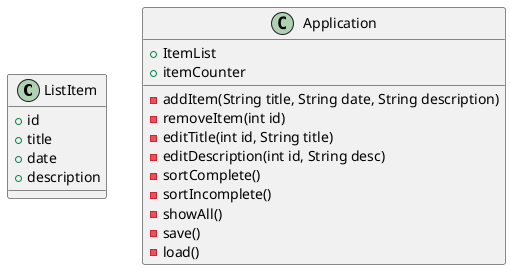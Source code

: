 @startuml
'https://plantuml.com/sequence-diagram

class ListItem {
    +id
    +title
    +date
    +description
}

class Application {
    +ItemList
    +itemCounter

    -addItem(String title, String date, String description)
    -removeItem(int id)
    -editTitle(int id, String title)
    -editDescription(int id, String desc)
    -sortComplete()
    -sortIncomplete()
    -showAll()
    -save()
    -load()
}
@enduml